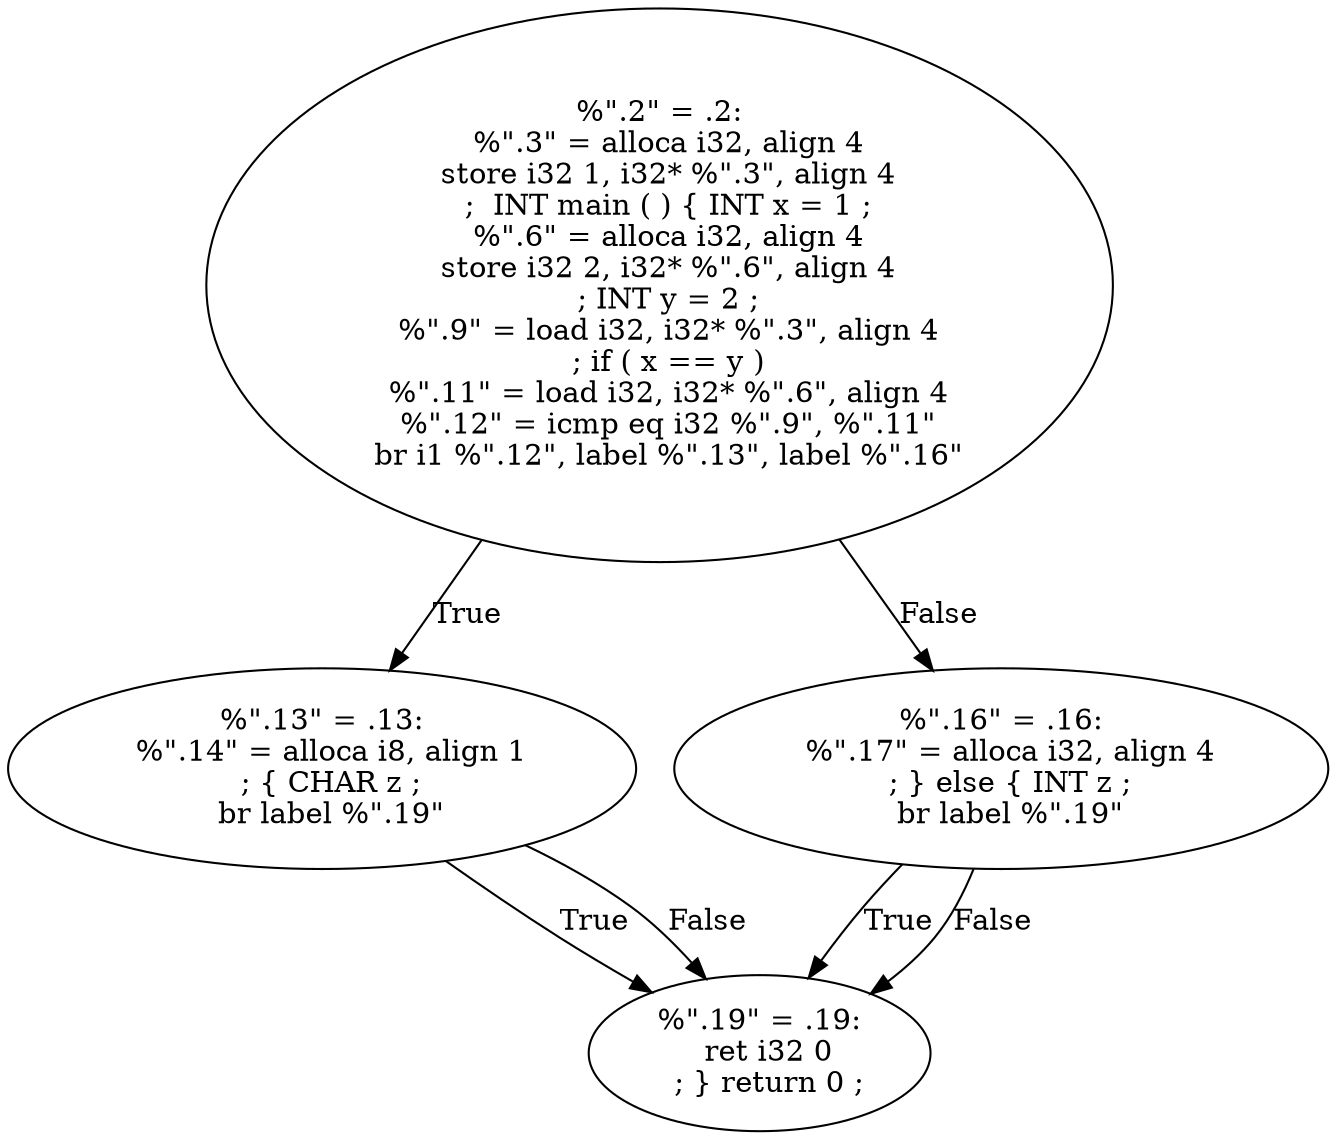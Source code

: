 digraph AST {
  "131770530197136" [label="%\".2\" = .2:
  %\".3\" = alloca i32, align 4
  store i32 1, i32* %\".3\", align 4
  ;  INT main ( ) { INT x = 1 ;
  %\".6\" = alloca i32, align 4
  store i32 2, i32* %\".6\", align 4
  ; INT y = 2 ;
  %\".9\" = load i32, i32* %\".3\", align 4
  ; if ( x == y )
  %\".11\" = load i32, i32* %\".6\", align 4
  %\".12\" = icmp eq i32 %\".9\", %\".11\"
  br i1 %\".12\", label %\".13\", label %\".16\""];
  "131770530197136" -> "131770530195840" [label="True"];
  "131770530197136" -> "131770530186240" [label="False"];
  "131770530195840" [label="%\".13\" = .13:
  %\".14\" = alloca i8, align 1
  ; { CHAR z ;
  br label %\".19\""];
  "131770530195840" -> "131770530197184" [label="True"];
  "131770530195840" -> "131770530197184" [label="False"];
  "131770530197184" [label="%\".19\" = .19:
  ret i32 0
  ; } return 0 ;"];
  "131770530186240" [label="%\".16\" = .16:
  %\".17\" = alloca i32, align 4
  ; } else { INT z ;
  br label %\".19\""];
  "131770530186240" -> "131770530197184" [label="True"];
  "131770530186240" -> "131770530197184" [label="False"];
}
